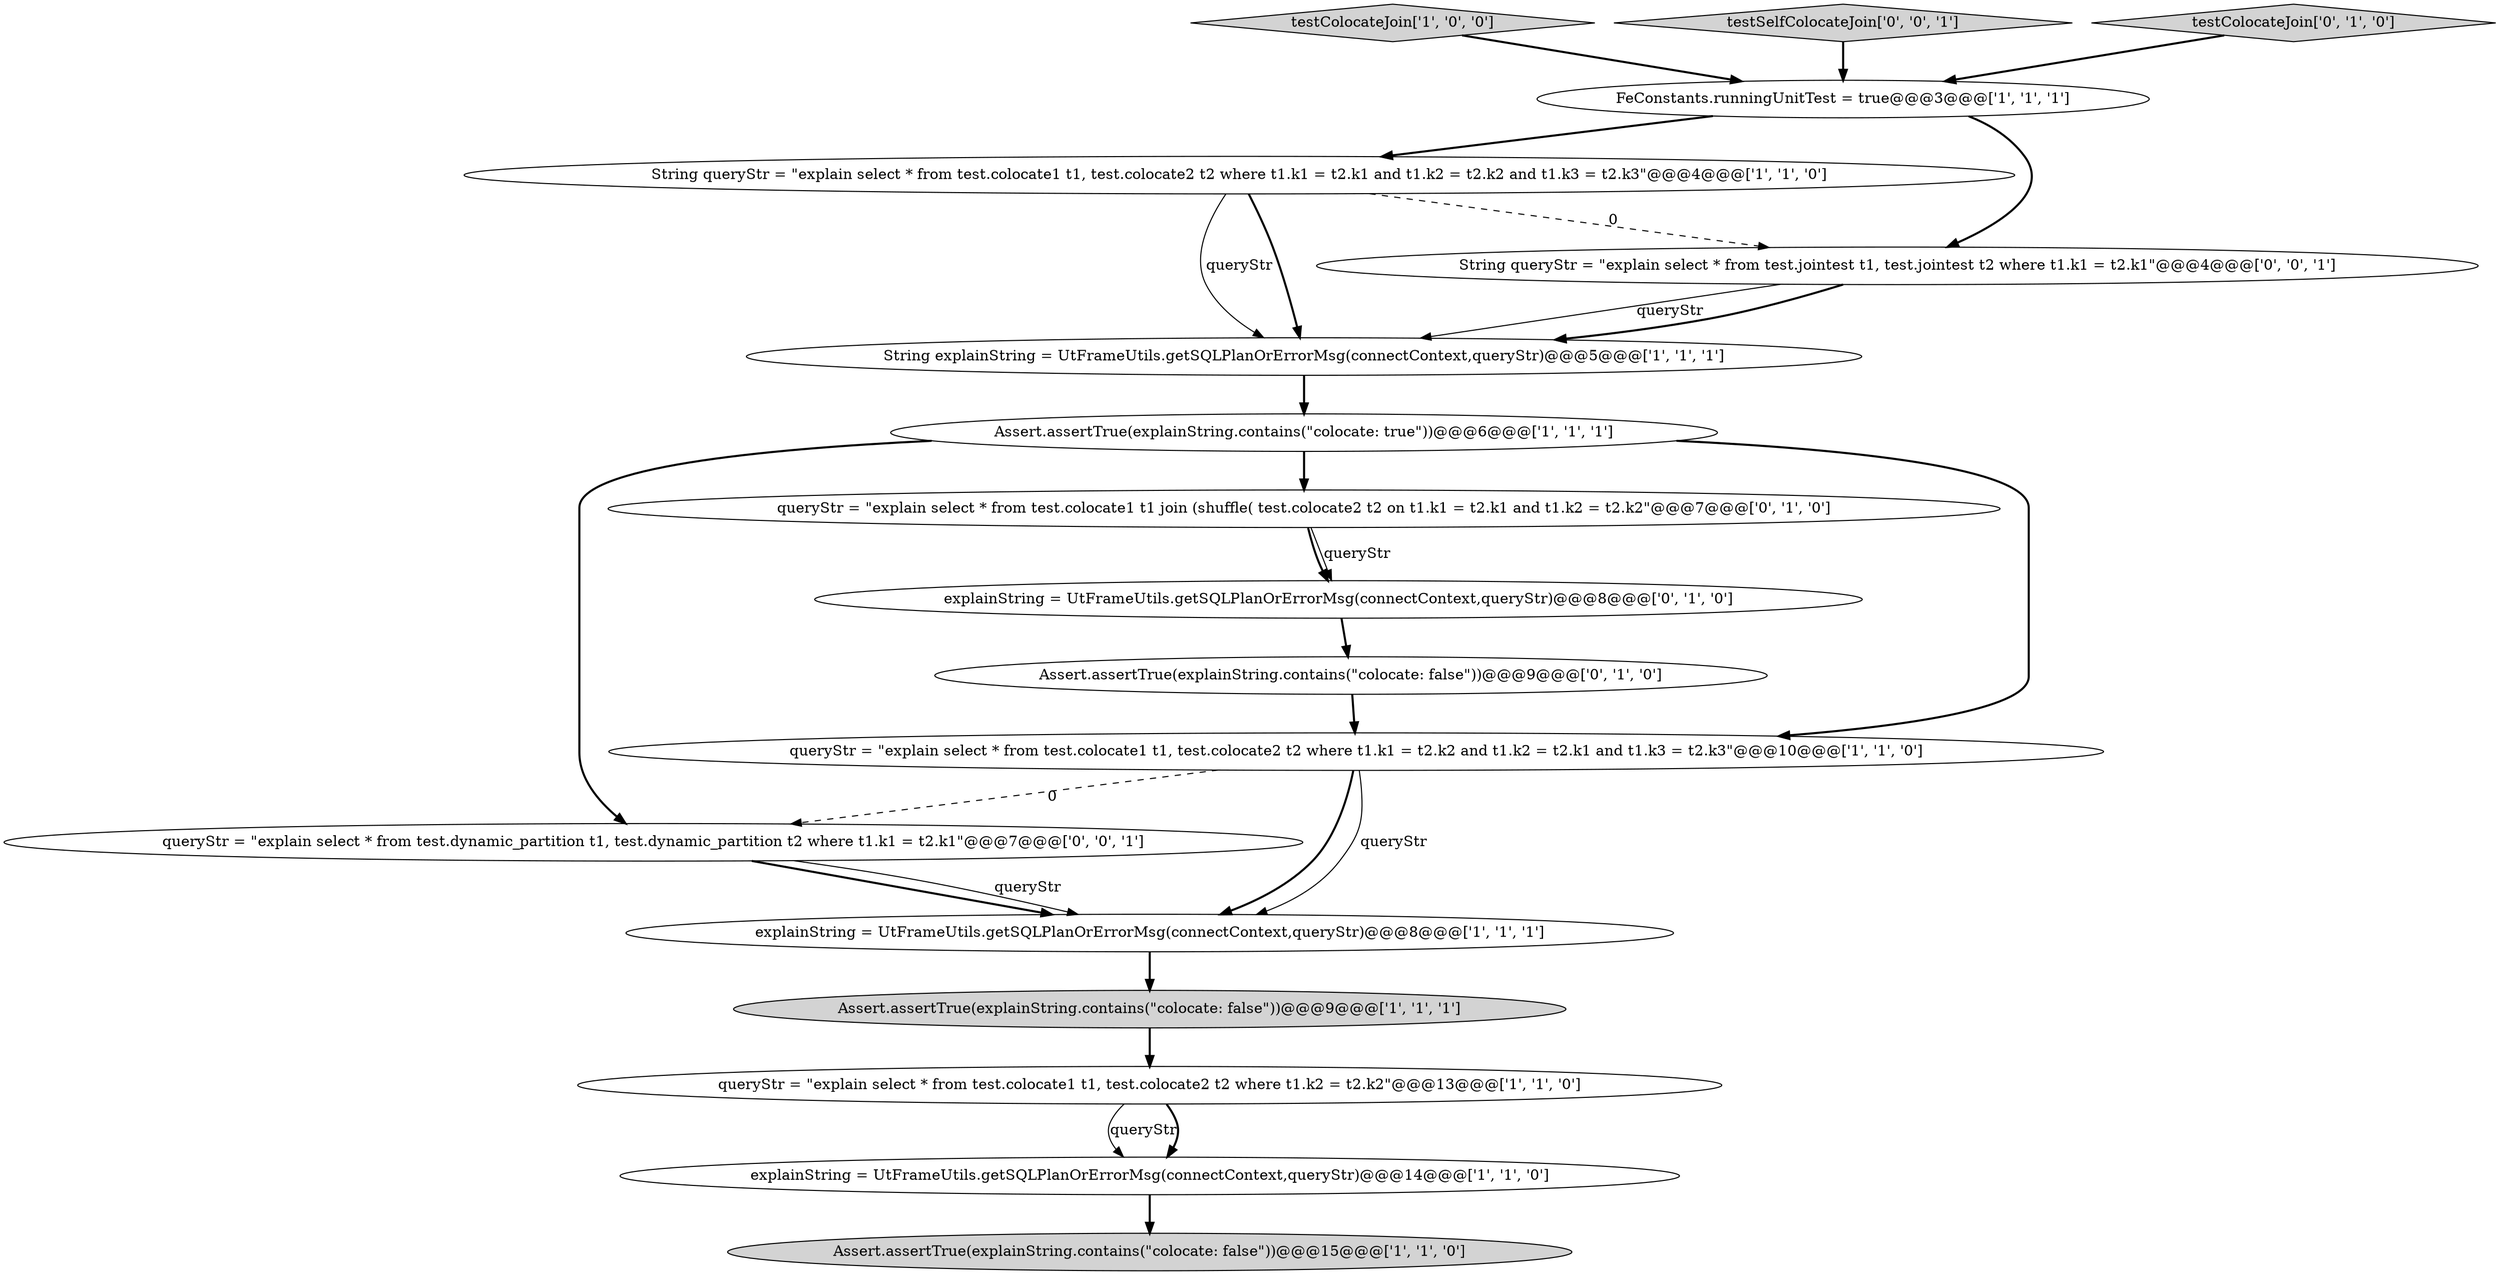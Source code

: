 digraph {
8 [style = filled, label = "queryStr = \"explain select * from test.colocate1 t1, test.colocate2 t2 where t1.k2 = t2.k2\"@@@13@@@['1', '1', '0']", fillcolor = white, shape = ellipse image = "AAA0AAABBB1BBB"];
0 [style = filled, label = "String queryStr = \"explain select * from test.colocate1 t1, test.colocate2 t2 where t1.k1 = t2.k1 and t1.k2 = t2.k2 and t1.k3 = t2.k3\"@@@4@@@['1', '1', '0']", fillcolor = white, shape = ellipse image = "AAA0AAABBB1BBB"];
12 [style = filled, label = "explainString = UtFrameUtils.getSQLPlanOrErrorMsg(connectContext,queryStr)@@@8@@@['0', '1', '0']", fillcolor = white, shape = ellipse image = "AAA1AAABBB2BBB"];
5 [style = filled, label = "Assert.assertTrue(explainString.contains(\"colocate: true\"))@@@6@@@['1', '1', '1']", fillcolor = white, shape = ellipse image = "AAA0AAABBB1BBB"];
10 [style = filled, label = "explainString = UtFrameUtils.getSQLPlanOrErrorMsg(connectContext,queryStr)@@@8@@@['1', '1', '1']", fillcolor = white, shape = ellipse image = "AAA0AAABBB1BBB"];
16 [style = filled, label = "queryStr = \"explain select * from test.dynamic_partition t1, test.dynamic_partition t2 where t1.k1 = t2.k1\"@@@7@@@['0', '0', '1']", fillcolor = white, shape = ellipse image = "AAA0AAABBB3BBB"];
6 [style = filled, label = "Assert.assertTrue(explainString.contains(\"colocate: false\"))@@@15@@@['1', '1', '0']", fillcolor = lightgray, shape = ellipse image = "AAA0AAABBB1BBB"];
2 [style = filled, label = "String explainString = UtFrameUtils.getSQLPlanOrErrorMsg(connectContext,queryStr)@@@5@@@['1', '1', '1']", fillcolor = white, shape = ellipse image = "AAA0AAABBB1BBB"];
13 [style = filled, label = "Assert.assertTrue(explainString.contains(\"colocate: false\"))@@@9@@@['0', '1', '0']", fillcolor = white, shape = ellipse image = "AAA1AAABBB2BBB"];
3 [style = filled, label = "explainString = UtFrameUtils.getSQLPlanOrErrorMsg(connectContext,queryStr)@@@14@@@['1', '1', '0']", fillcolor = white, shape = ellipse image = "AAA0AAABBB1BBB"];
17 [style = filled, label = "String queryStr = \"explain select * from test.jointest t1, test.jointest t2 where t1.k1 = t2.k1\"@@@4@@@['0', '0', '1']", fillcolor = white, shape = ellipse image = "AAA0AAABBB3BBB"];
11 [style = filled, label = "queryStr = \"explain select * from test.colocate1 t1 join (shuffle( test.colocate2 t2 on t1.k1 = t2.k1 and t1.k2 = t2.k2\"@@@7@@@['0', '1', '0']", fillcolor = white, shape = ellipse image = "AAA1AAABBB2BBB"];
4 [style = filled, label = "testColocateJoin['1', '0', '0']", fillcolor = lightgray, shape = diamond image = "AAA0AAABBB1BBB"];
7 [style = filled, label = "FeConstants.runningUnitTest = true@@@3@@@['1', '1', '1']", fillcolor = white, shape = ellipse image = "AAA0AAABBB1BBB"];
15 [style = filled, label = "testSelfColocateJoin['0', '0', '1']", fillcolor = lightgray, shape = diamond image = "AAA0AAABBB3BBB"];
1 [style = filled, label = "queryStr = \"explain select * from test.colocate1 t1, test.colocate2 t2 where t1.k1 = t2.k2 and t1.k2 = t2.k1 and t1.k3 = t2.k3\"@@@10@@@['1', '1', '0']", fillcolor = white, shape = ellipse image = "AAA0AAABBB1BBB"];
14 [style = filled, label = "testColocateJoin['0', '1', '0']", fillcolor = lightgray, shape = diamond image = "AAA0AAABBB2BBB"];
9 [style = filled, label = "Assert.assertTrue(explainString.contains(\"colocate: false\"))@@@9@@@['1', '1', '1']", fillcolor = lightgray, shape = ellipse image = "AAA0AAABBB1BBB"];
8->3 [style = solid, label="queryStr"];
14->7 [style = bold, label=""];
4->7 [style = bold, label=""];
11->12 [style = bold, label=""];
1->10 [style = bold, label=""];
10->9 [style = bold, label=""];
2->5 [style = bold, label=""];
5->1 [style = bold, label=""];
15->7 [style = bold, label=""];
16->10 [style = bold, label=""];
8->3 [style = bold, label=""];
12->13 [style = bold, label=""];
3->6 [style = bold, label=""];
0->2 [style = solid, label="queryStr"];
5->11 [style = bold, label=""];
7->0 [style = bold, label=""];
16->10 [style = solid, label="queryStr"];
0->17 [style = dashed, label="0"];
1->16 [style = dashed, label="0"];
13->1 [style = bold, label=""];
7->17 [style = bold, label=""];
11->12 [style = solid, label="queryStr"];
0->2 [style = bold, label=""];
9->8 [style = bold, label=""];
17->2 [style = solid, label="queryStr"];
1->10 [style = solid, label="queryStr"];
5->16 [style = bold, label=""];
17->2 [style = bold, label=""];
}
